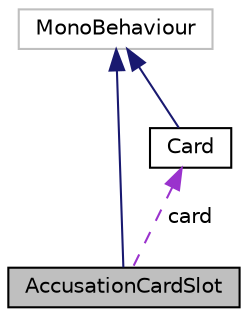 digraph "AccusationCardSlot"
{
 // LATEX_PDF_SIZE
  edge [fontname="Helvetica",fontsize="10",labelfontname="Helvetica",labelfontsize="10"];
  node [fontname="Helvetica",fontsize="10",shape=record];
  Node1 [label="AccusationCardSlot",height=0.2,width=0.4,color="black", fillcolor="grey75", style="filled", fontcolor="black",tooltip=" "];
  Node2 -> Node1 [dir="back",color="midnightblue",fontsize="10",style="solid",fontname="Helvetica"];
  Node2 [label="MonoBehaviour",height=0.2,width=0.4,color="grey75", fillcolor="white", style="filled",tooltip=" "];
  Node3 -> Node1 [dir="back",color="darkorchid3",fontsize="10",style="dashed",label=" card" ,fontname="Helvetica"];
  Node3 [label="Card",height=0.2,width=0.4,color="black", fillcolor="white", style="filled",URL="$class_card.html",tooltip=" "];
  Node2 -> Node3 [dir="back",color="midnightblue",fontsize="10",style="solid",fontname="Helvetica"];
}
